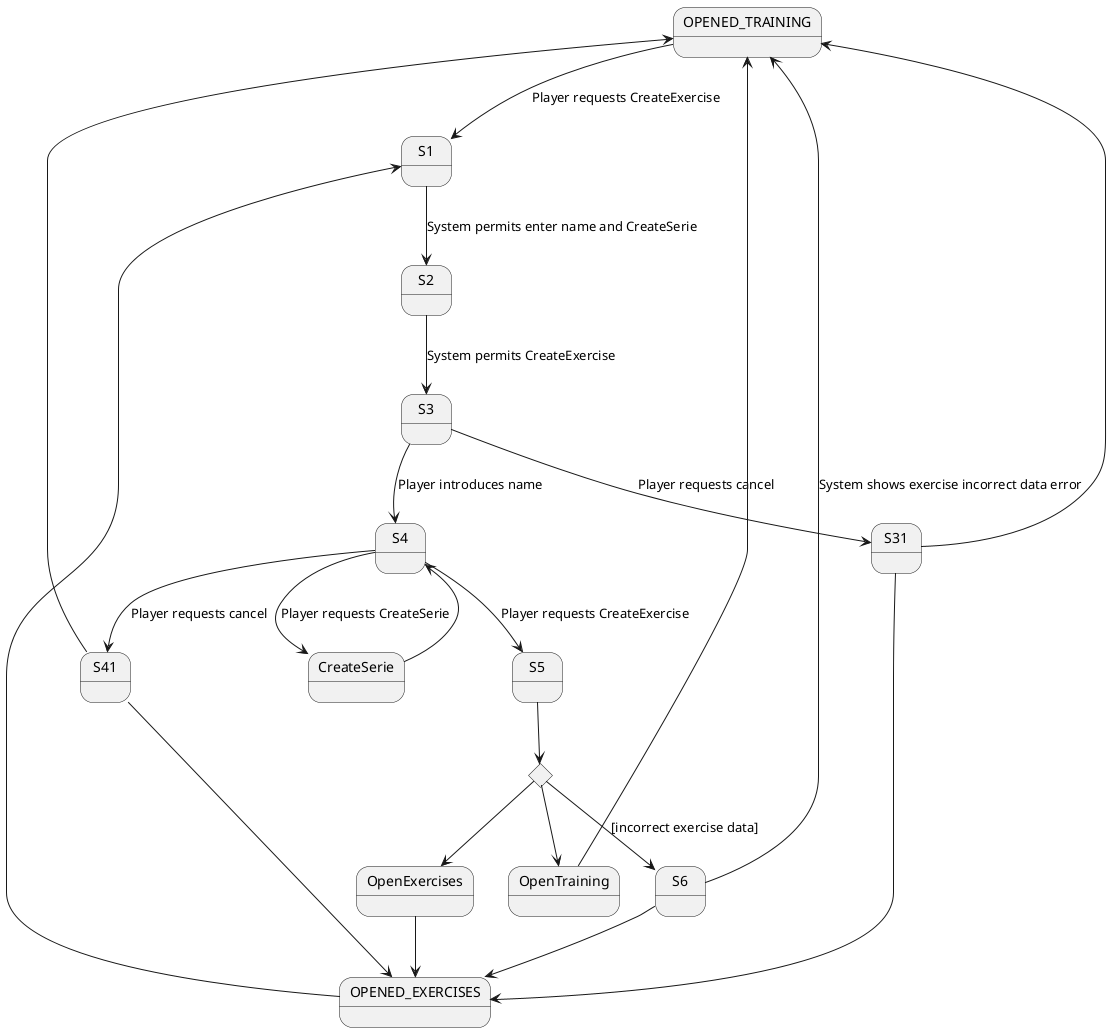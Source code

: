 @startuml

state OPENED_TRAINING
state OPENED_EXERCISES
state choice1 <<choice>>

OPENED_EXERCISES --> S1
OPENED_TRAINING --> S1 : Player requests CreateExercise
S1 --> S2 : System permits enter name and CreateSerie
S2 --> S3 : System permits CreateExercise
S3 --> S4 : Player introduces name
S3 --> S31 : Player requests cancel
S31 --> OPENED_TRAINING
S31 --> OPENED_EXERCISES
S4 --> S5 : Player requests CreateExercise
S4 --> CreateSerie : Player requests CreateSerie
S4 --> S41 : Player requests cancel
S41 --> OPENED_TRAINING
S41 --> OPENED_EXERCISES
CreateSerie --> S4
S5 --> choice1
choice1 --> S6 : [incorrect exercise data]
S6 --> OPENED_TRAINING : System shows exercise incorrect data error
S6 --> OPENED_EXERCISES
choice1 --> OpenTraining
OpenTraining --> OPENED_TRAINING
choice1 --> OpenExercises
OpenExercises --> OPENED_EXERCISES

@enduml